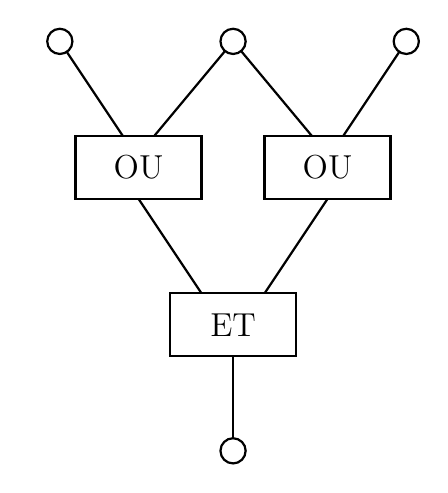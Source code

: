 \def\allume{
\draw[thick,draw,fill=white]  (0,0) circle (0.2); 
 \foreach \i in {0,30,...,330}{
  \draw[thick] (\i:0.25)--(\i:0.4);
 }
}
\def\eteint{
\draw[thick,draw,fill=white]  (0,0) circle (0.2); 
\draw[thick,draw,fill=white]  (0,0)--+(45:0.2)--+(45:-0.2); 
\draw[thick,draw,fill=white]  (0,0)--+(-45:0.2)--+(-45:-0.2); 
}
\begin{tikzpicture}[scale=0.8]

% OU 1
\begin{scope}[xshift=-1.5cm]
\draw[thick] (0,0) rectangle (2,1);
\node  at (1,0.5)  {\large OU};


\draw[thick] (0.75,1)--++(-1,1.5);
\draw[thick] (1.25,1)--++(1.25,1.5);

\draw[thick,draw,fill=white]  (-0.25,2.5) circle (0.2); 
%\draw[thick,draw,fill=white]  (2.5,2.5) circle (0.2); 
\end{scope}

% OU 2
\begin{scope}[xshift=1.5cm]
\draw[thick] (0,0) rectangle (2,1);
\node  at (1,0.5)  {\large OU};


\draw[thick] (0.75,1)--++(-1.25,1.5);
\draw[thick] (1.25,1)--++(1,1.5);

\draw[thick,draw,fill=white]  (-0.5,2.5) circle (0.2); 
\draw[thick,draw,fill=white]  (2.25,2.5) circle (0.2); 
\end{scope}

% ET
\begin{scope}[yshift=-2.5cm]
\draw[thick] (0,0) rectangle (2,1);
\node  at (1,0.5)  {\large ET};

\draw[thick] (0.5,1)--++(-1,1.5);
\draw[thick] (1.5,1)--++(1,1.5);
\draw[thick] (1,0)--++(0,-1.5);

\draw[thick,draw,fill=white]  (1,-1.5) circle (0.2); 
\end{scope}


\end{tikzpicture}